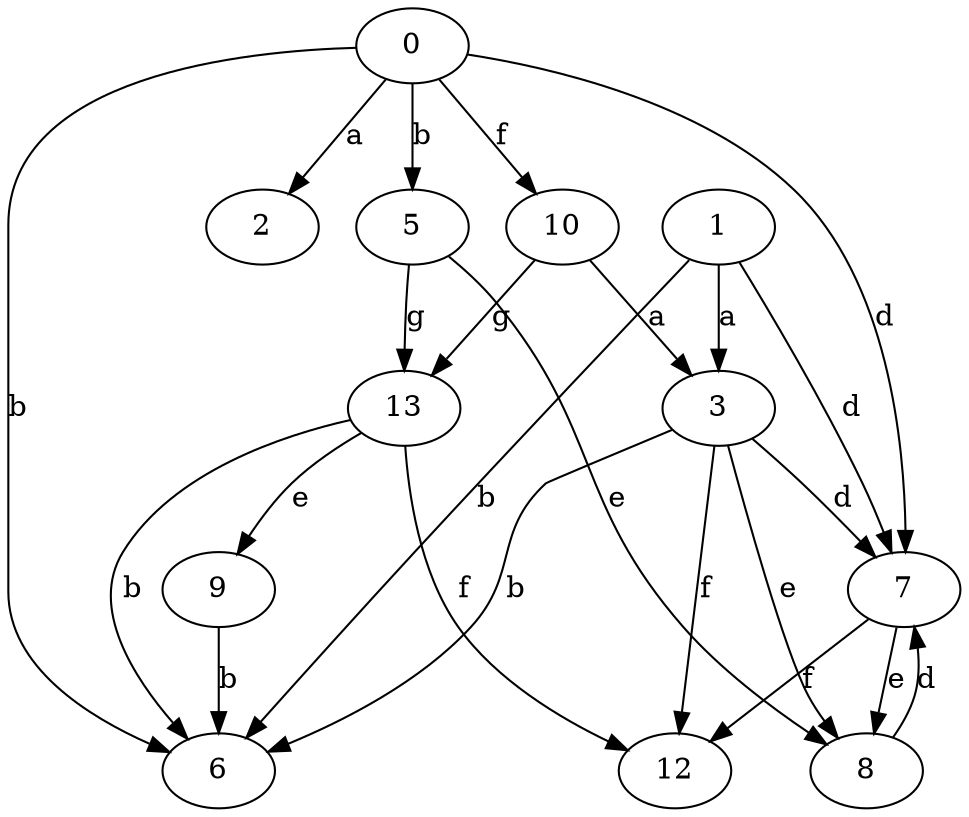 strict digraph  {
1;
0;
2;
3;
5;
6;
7;
8;
9;
10;
12;
13;
1 -> 3  [label=a];
1 -> 6  [label=b];
1 -> 7  [label=d];
0 -> 2  [label=a];
0 -> 5  [label=b];
0 -> 6  [label=b];
0 -> 7  [label=d];
0 -> 10  [label=f];
3 -> 6  [label=b];
3 -> 7  [label=d];
3 -> 8  [label=e];
3 -> 12  [label=f];
5 -> 8  [label=e];
5 -> 13  [label=g];
7 -> 8  [label=e];
7 -> 12  [label=f];
8 -> 7  [label=d];
9 -> 6  [label=b];
10 -> 3  [label=a];
10 -> 13  [label=g];
13 -> 6  [label=b];
13 -> 9  [label=e];
13 -> 12  [label=f];
}
